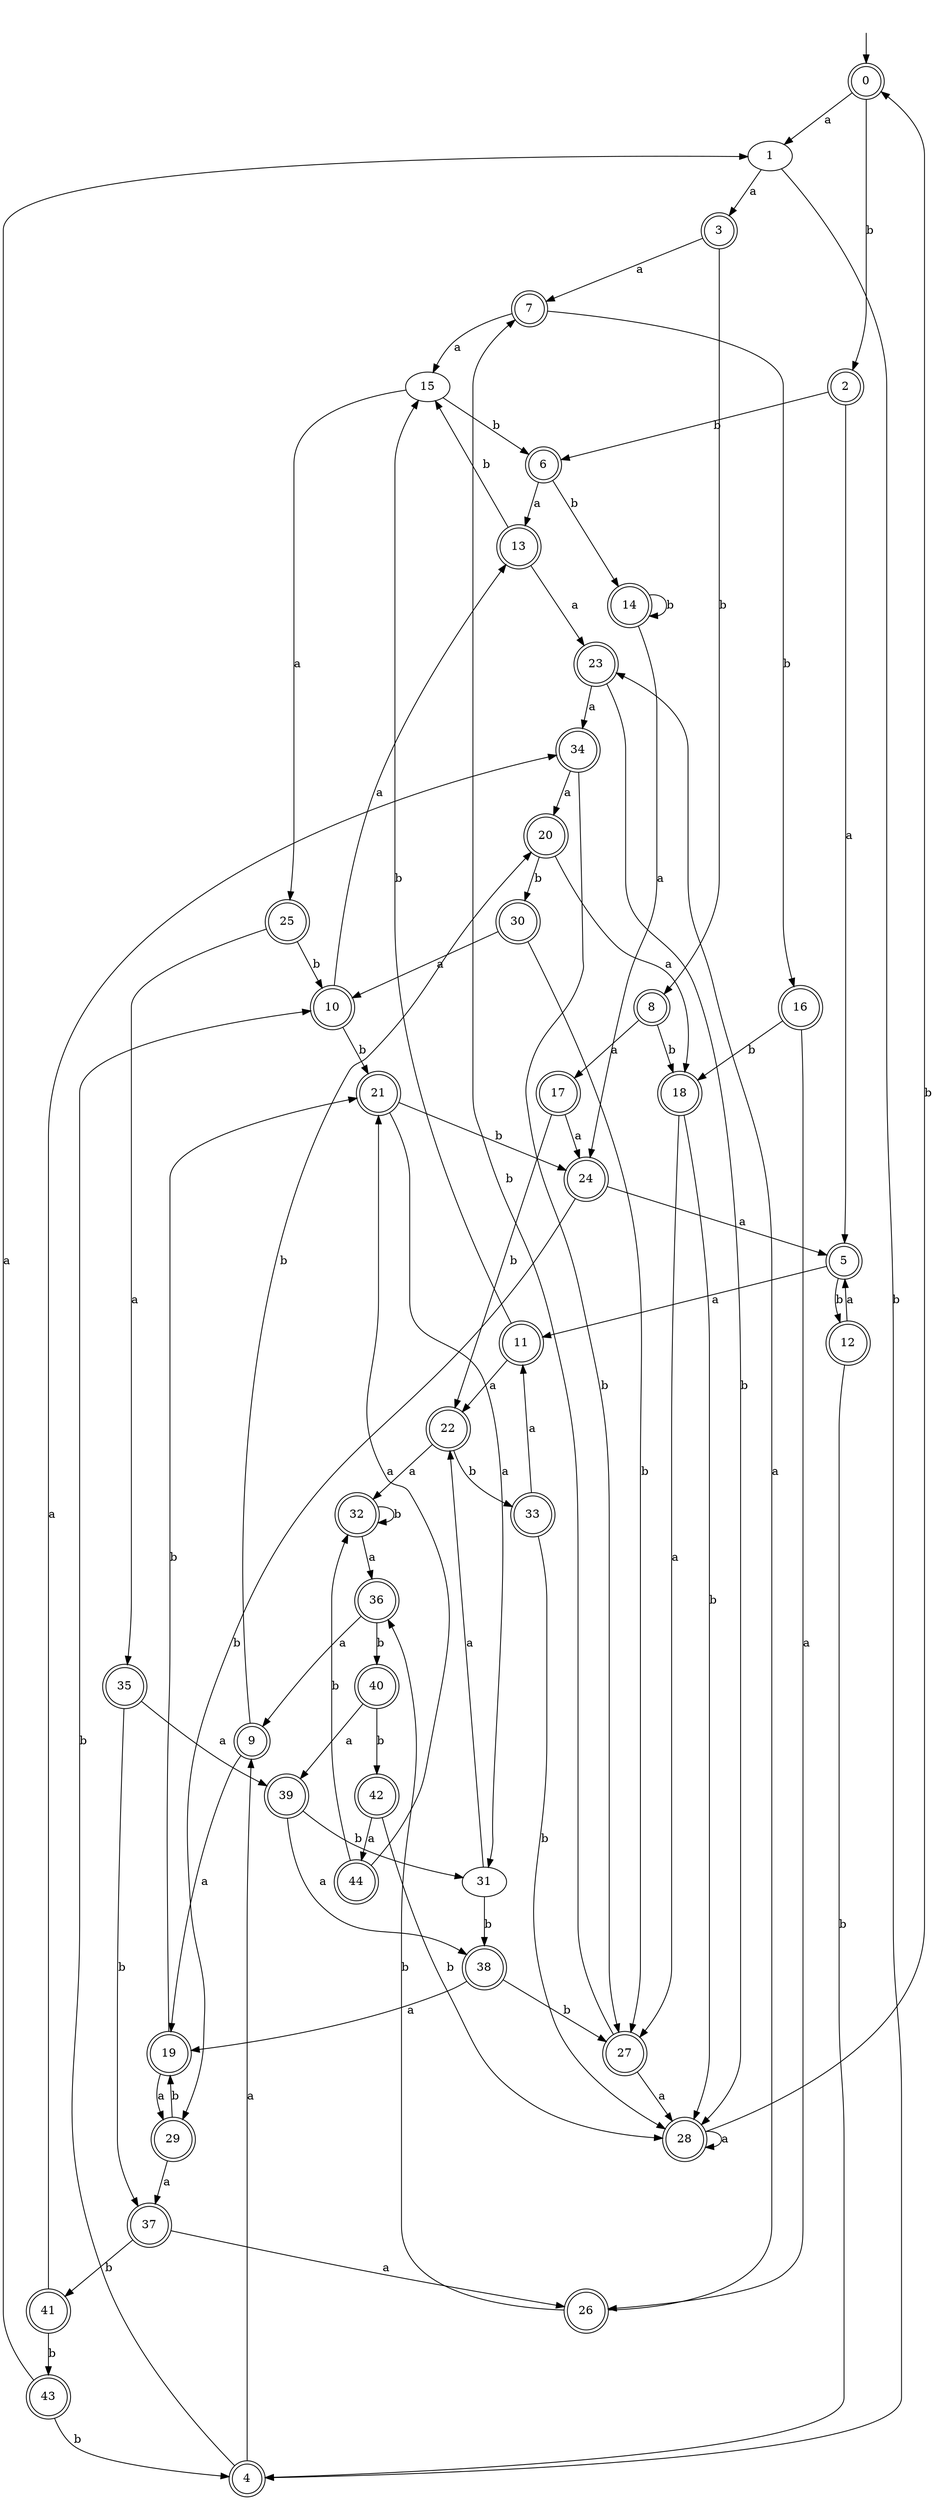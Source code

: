 digraph RandomDFA {
  __start0 [label="", shape=none];
  __start0 -> 0 [label=""];
  0 [shape=circle] [shape=doublecircle]
  0 -> 1 [label="a"]
  0 -> 2 [label="b"]
  1
  1 -> 3 [label="a"]
  1 -> 4 [label="b"]
  2 [shape=doublecircle]
  2 -> 5 [label="a"]
  2 -> 6 [label="b"]
  3 [shape=doublecircle]
  3 -> 7 [label="a"]
  3 -> 8 [label="b"]
  4 [shape=doublecircle]
  4 -> 9 [label="a"]
  4 -> 10 [label="b"]
  5 [shape=doublecircle]
  5 -> 11 [label="a"]
  5 -> 12 [label="b"]
  6 [shape=doublecircle]
  6 -> 13 [label="a"]
  6 -> 14 [label="b"]
  7 [shape=doublecircle]
  7 -> 15 [label="a"]
  7 -> 16 [label="b"]
  8 [shape=doublecircle]
  8 -> 17 [label="a"]
  8 -> 18 [label="b"]
  9 [shape=doublecircle]
  9 -> 19 [label="a"]
  9 -> 20 [label="b"]
  10 [shape=doublecircle]
  10 -> 13 [label="a"]
  10 -> 21 [label="b"]
  11 [shape=doublecircle]
  11 -> 22 [label="a"]
  11 -> 15 [label="b"]
  12 [shape=doublecircle]
  12 -> 5 [label="a"]
  12 -> 4 [label="b"]
  13 [shape=doublecircle]
  13 -> 23 [label="a"]
  13 -> 15 [label="b"]
  14 [shape=doublecircle]
  14 -> 24 [label="a"]
  14 -> 14 [label="b"]
  15
  15 -> 25 [label="a"]
  15 -> 6 [label="b"]
  16 [shape=doublecircle]
  16 -> 26 [label="a"]
  16 -> 18 [label="b"]
  17 [shape=doublecircle]
  17 -> 24 [label="a"]
  17 -> 22 [label="b"]
  18 [shape=doublecircle]
  18 -> 27 [label="a"]
  18 -> 28 [label="b"]
  19 [shape=doublecircle]
  19 -> 29 [label="a"]
  19 -> 21 [label="b"]
  20 [shape=doublecircle]
  20 -> 18 [label="a"]
  20 -> 30 [label="b"]
  21 [shape=doublecircle]
  21 -> 31 [label="a"]
  21 -> 24 [label="b"]
  22 [shape=doublecircle]
  22 -> 32 [label="a"]
  22 -> 33 [label="b"]
  23 [shape=doublecircle]
  23 -> 34 [label="a"]
  23 -> 28 [label="b"]
  24 [shape=doublecircle]
  24 -> 5 [label="a"]
  24 -> 29 [label="b"]
  25 [shape=doublecircle]
  25 -> 35 [label="a"]
  25 -> 10 [label="b"]
  26 [shape=doublecircle]
  26 -> 23 [label="a"]
  26 -> 36 [label="b"]
  27 [shape=doublecircle]
  27 -> 28 [label="a"]
  27 -> 7 [label="b"]
  28 [shape=doublecircle]
  28 -> 28 [label="a"]
  28 -> 0 [label="b"]
  29 [shape=doublecircle]
  29 -> 37 [label="a"]
  29 -> 19 [label="b"]
  30 [shape=doublecircle]
  30 -> 10 [label="a"]
  30 -> 27 [label="b"]
  31
  31 -> 22 [label="a"]
  31 -> 38 [label="b"]
  32 [shape=doublecircle]
  32 -> 36 [label="a"]
  32 -> 32 [label="b"]
  33 [shape=doublecircle]
  33 -> 11 [label="a"]
  33 -> 28 [label="b"]
  34 [shape=doublecircle]
  34 -> 20 [label="a"]
  34 -> 27 [label="b"]
  35 [shape=doublecircle]
  35 -> 39 [label="a"]
  35 -> 37 [label="b"]
  36 [shape=doublecircle]
  36 -> 9 [label="a"]
  36 -> 40 [label="b"]
  37 [shape=doublecircle]
  37 -> 26 [label="a"]
  37 -> 41 [label="b"]
  38 [shape=doublecircle]
  38 -> 19 [label="a"]
  38 -> 27 [label="b"]
  39 [shape=doublecircle]
  39 -> 38 [label="a"]
  39 -> 31 [label="b"]
  40 [shape=doublecircle]
  40 -> 39 [label="a"]
  40 -> 42 [label="b"]
  41 [shape=doublecircle]
  41 -> 34 [label="a"]
  41 -> 43 [label="b"]
  42 [shape=doublecircle]
  42 -> 44 [label="a"]
  42 -> 28 [label="b"]
  43 [shape=doublecircle]
  43 -> 1 [label="a"]
  43 -> 4 [label="b"]
  44 [shape=doublecircle]
  44 -> 21 [label="a"]
  44 -> 32 [label="b"]
}
